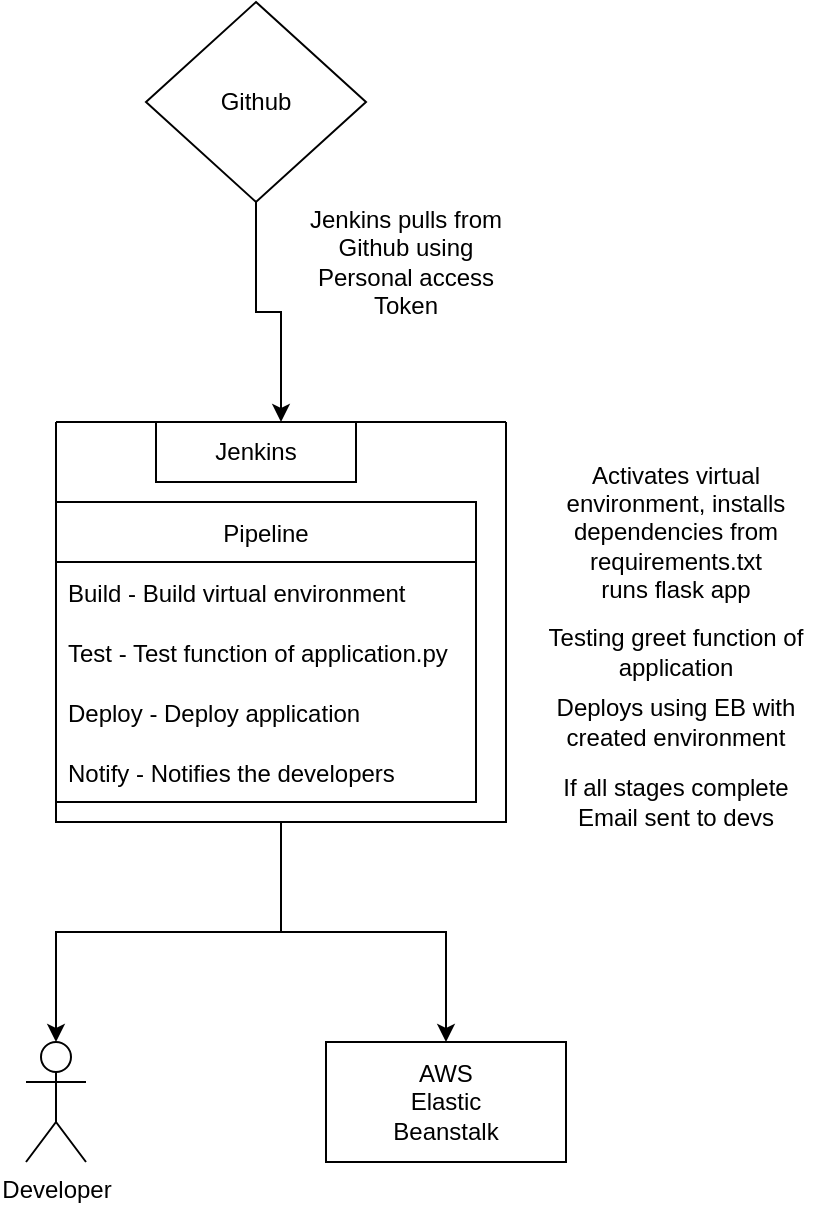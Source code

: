 <mxfile version="20.5.1" type="github">
  <diagram id="eVt0gDFKSDlF4-to9IMv" name="Page-1">
    <mxGraphModel dx="1422" dy="747" grid="1" gridSize="10" guides="1" tooltips="1" connect="1" arrows="1" fold="1" page="1" pageScale="1" pageWidth="850" pageHeight="1100" math="0" shadow="0">
      <root>
        <mxCell id="0" />
        <mxCell id="1" parent="0" />
        <mxCell id="8veB4Vs1f1GV_46OuNwf-3" style="edgeStyle=orthogonalEdgeStyle;rounded=0;orthogonalLoop=1;jettySize=auto;html=1;entryX=0.5;entryY=0;entryDx=0;entryDy=0;" edge="1" parent="1" source="8veB4Vs1f1GV_46OuNwf-1" target="8veB4Vs1f1GV_46OuNwf-2">
          <mxGeometry relative="1" as="geometry" />
        </mxCell>
        <mxCell id="8veB4Vs1f1GV_46OuNwf-1" value="Github" style="rhombus;whiteSpace=wrap;html=1;" vertex="1" parent="1">
          <mxGeometry x="100" y="10" width="110" height="100" as="geometry" />
        </mxCell>
        <mxCell id="8veB4Vs1f1GV_46OuNwf-18" style="edgeStyle=orthogonalEdgeStyle;rounded=0;orthogonalLoop=1;jettySize=auto;html=1;entryX=0.5;entryY=0;entryDx=0;entryDy=0;entryPerimeter=0;" edge="1" parent="1" source="8veB4Vs1f1GV_46OuNwf-2" target="8veB4Vs1f1GV_46OuNwf-15">
          <mxGeometry relative="1" as="geometry" />
        </mxCell>
        <mxCell id="8veB4Vs1f1GV_46OuNwf-19" style="edgeStyle=orthogonalEdgeStyle;rounded=0;orthogonalLoop=1;jettySize=auto;html=1;" edge="1" parent="1" source="8veB4Vs1f1GV_46OuNwf-2" target="8veB4Vs1f1GV_46OuNwf-20">
          <mxGeometry relative="1" as="geometry">
            <mxPoint x="260" y="530" as="targetPoint" />
          </mxGeometry>
        </mxCell>
        <mxCell id="8veB4Vs1f1GV_46OuNwf-2" value="" style="swimlane;startSize=0;" vertex="1" parent="1">
          <mxGeometry x="55" y="220" width="225" height="200" as="geometry" />
        </mxCell>
        <mxCell id="8veB4Vs1f1GV_46OuNwf-4" value="Pipeline" style="swimlane;fontStyle=0;childLayout=stackLayout;horizontal=1;startSize=30;horizontalStack=0;resizeParent=1;resizeParentMax=0;resizeLast=0;collapsible=1;marginBottom=0;" vertex="1" parent="8veB4Vs1f1GV_46OuNwf-2">
          <mxGeometry y="40" width="210" height="150" as="geometry" />
        </mxCell>
        <mxCell id="8veB4Vs1f1GV_46OuNwf-5" value="Build - Build virtual environment" style="text;strokeColor=none;fillColor=none;align=left;verticalAlign=middle;spacingLeft=4;spacingRight=4;overflow=hidden;points=[[0,0.5],[1,0.5]];portConstraint=eastwest;rotatable=0;" vertex="1" parent="8veB4Vs1f1GV_46OuNwf-4">
          <mxGeometry y="30" width="210" height="30" as="geometry" />
        </mxCell>
        <mxCell id="8veB4Vs1f1GV_46OuNwf-6" value="Test - Test function of application.py" style="text;strokeColor=none;fillColor=none;align=left;verticalAlign=middle;spacingLeft=4;spacingRight=4;overflow=hidden;points=[[0,0.5],[1,0.5]];portConstraint=eastwest;rotatable=0;" vertex="1" parent="8veB4Vs1f1GV_46OuNwf-4">
          <mxGeometry y="60" width="210" height="30" as="geometry" />
        </mxCell>
        <mxCell id="8veB4Vs1f1GV_46OuNwf-7" value="Deploy - Deploy application" style="text;strokeColor=none;fillColor=none;align=left;verticalAlign=middle;spacingLeft=4;spacingRight=4;overflow=hidden;points=[[0,0.5],[1,0.5]];portConstraint=eastwest;rotatable=0;" vertex="1" parent="8veB4Vs1f1GV_46OuNwf-4">
          <mxGeometry y="90" width="210" height="30" as="geometry" />
        </mxCell>
        <mxCell id="8veB4Vs1f1GV_46OuNwf-13" value="Notify - Notifies the developers" style="text;strokeColor=none;fillColor=none;align=left;verticalAlign=middle;spacingLeft=4;spacingRight=4;overflow=hidden;points=[[0,0.5],[1,0.5]];portConstraint=eastwest;rotatable=0;" vertex="1" parent="8veB4Vs1f1GV_46OuNwf-4">
          <mxGeometry y="120" width="210" height="30" as="geometry" />
        </mxCell>
        <mxCell id="8veB4Vs1f1GV_46OuNwf-14" value="Jenkins" style="rounded=0;whiteSpace=wrap;html=1;" vertex="1" parent="8veB4Vs1f1GV_46OuNwf-2">
          <mxGeometry x="50" width="100" height="30" as="geometry" />
        </mxCell>
        <mxCell id="8veB4Vs1f1GV_46OuNwf-15" value="Developer" style="shape=umlActor;verticalLabelPosition=bottom;verticalAlign=top;html=1;outlineConnect=0;" vertex="1" parent="1">
          <mxGeometry x="40" y="530" width="30" height="60" as="geometry" />
        </mxCell>
        <mxCell id="8veB4Vs1f1GV_46OuNwf-20" value="&lt;div&gt;AWS&lt;/div&gt;&lt;div&gt;Elastic &lt;br&gt;&lt;/div&gt;&lt;div&gt;Beanstalk&lt;br&gt;&lt;/div&gt;" style="rounded=0;whiteSpace=wrap;html=1;" vertex="1" parent="1">
          <mxGeometry x="190" y="530" width="120" height="60" as="geometry" />
        </mxCell>
        <mxCell id="8veB4Vs1f1GV_46OuNwf-21" value="&lt;div&gt;Jenkins pulls from&lt;/div&gt;&lt;div&gt;Github using&lt;/div&gt;&lt;div&gt;Personal access&lt;/div&gt;&lt;div&gt;Token&lt;br&gt;&lt;/div&gt;" style="text;html=1;strokeColor=none;fillColor=none;align=center;verticalAlign=middle;whiteSpace=wrap;rounded=0;" vertex="1" parent="1">
          <mxGeometry x="170" y="110" width="120" height="60" as="geometry" />
        </mxCell>
        <mxCell id="8veB4Vs1f1GV_46OuNwf-22" value="Testing greet function of application" style="text;html=1;strokeColor=none;fillColor=none;align=center;verticalAlign=middle;whiteSpace=wrap;rounded=0;" vertex="1" parent="1">
          <mxGeometry x="300" y="320" width="130" height="30" as="geometry" />
        </mxCell>
        <mxCell id="8veB4Vs1f1GV_46OuNwf-23" value="&lt;div&gt;Activates virtual environment, installs dependencies from requirements.txt&lt;/div&gt;&lt;div&gt;runs flask app&lt;br&gt;&lt;/div&gt;" style="text;html=1;strokeColor=none;fillColor=none;align=center;verticalAlign=middle;whiteSpace=wrap;rounded=0;" vertex="1" parent="1">
          <mxGeometry x="290" y="230" width="150" height="90" as="geometry" />
        </mxCell>
        <mxCell id="8veB4Vs1f1GV_46OuNwf-25" value="&lt;div&gt;Deploys using EB with&lt;/div&gt;&lt;div&gt;created environment&lt;br&gt;&lt;/div&gt;" style="text;html=1;strokeColor=none;fillColor=none;align=center;verticalAlign=middle;whiteSpace=wrap;rounded=0;" vertex="1" parent="1">
          <mxGeometry x="300" y="350" width="130" height="40" as="geometry" />
        </mxCell>
        <mxCell id="8veB4Vs1f1GV_46OuNwf-26" value="&lt;div&gt;If all stages complete&lt;/div&gt;&lt;div&gt;Email sent to devs&lt;br&gt;&lt;/div&gt;" style="text;html=1;strokeColor=none;fillColor=none;align=center;verticalAlign=middle;whiteSpace=wrap;rounded=0;" vertex="1" parent="1">
          <mxGeometry x="300" y="390" width="130" height="40" as="geometry" />
        </mxCell>
      </root>
    </mxGraphModel>
  </diagram>
</mxfile>
